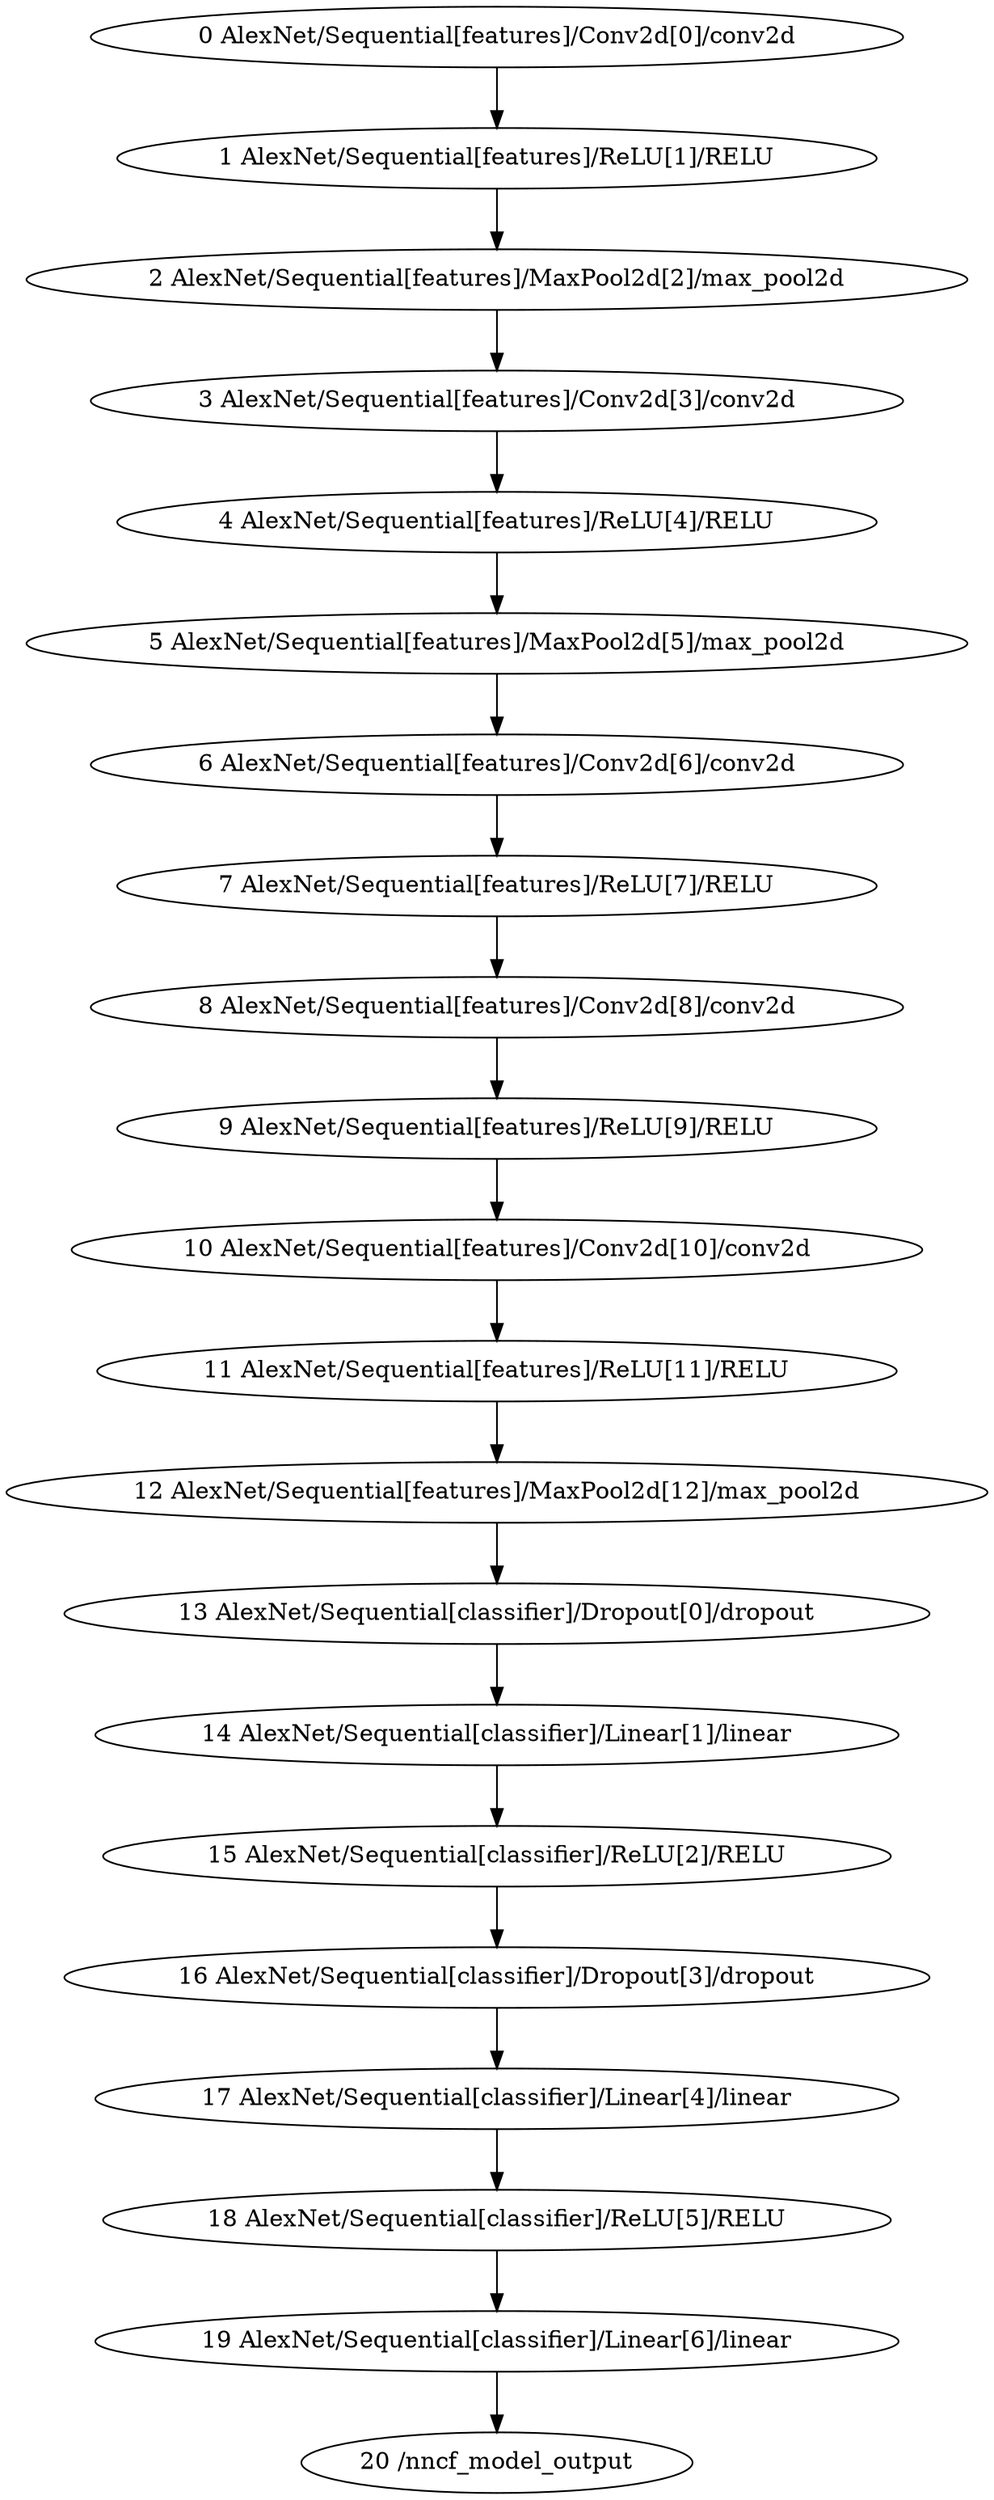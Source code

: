 strict digraph  {
"0 AlexNet/Sequential[features]/Conv2d[0]/conv2d" [id=0, scope="AlexNet/Sequential[features]/Conv2d[0]", type=conv2d];
"1 AlexNet/Sequential[features]/ReLU[1]/RELU" [id=1, scope="AlexNet/Sequential[features]/ReLU[1]", type=RELU];
"2 AlexNet/Sequential[features]/MaxPool2d[2]/max_pool2d" [id=2, scope="AlexNet/Sequential[features]/MaxPool2d[2]", type=max_pool2d];
"3 AlexNet/Sequential[features]/Conv2d[3]/conv2d" [id=3, scope="AlexNet/Sequential[features]/Conv2d[3]", type=conv2d];
"4 AlexNet/Sequential[features]/ReLU[4]/RELU" [id=4, scope="AlexNet/Sequential[features]/ReLU[4]", type=RELU];
"5 AlexNet/Sequential[features]/MaxPool2d[5]/max_pool2d" [id=5, scope="AlexNet/Sequential[features]/MaxPool2d[5]", type=max_pool2d];
"6 AlexNet/Sequential[features]/Conv2d[6]/conv2d" [id=6, scope="AlexNet/Sequential[features]/Conv2d[6]", type=conv2d];
"7 AlexNet/Sequential[features]/ReLU[7]/RELU" [id=7, scope="AlexNet/Sequential[features]/ReLU[7]", type=RELU];
"8 AlexNet/Sequential[features]/Conv2d[8]/conv2d" [id=8, scope="AlexNet/Sequential[features]/Conv2d[8]", type=conv2d];
"9 AlexNet/Sequential[features]/ReLU[9]/RELU" [id=9, scope="AlexNet/Sequential[features]/ReLU[9]", type=RELU];
"10 AlexNet/Sequential[features]/Conv2d[10]/conv2d" [id=10, scope="AlexNet/Sequential[features]/Conv2d[10]", type=conv2d];
"11 AlexNet/Sequential[features]/ReLU[11]/RELU" [id=11, scope="AlexNet/Sequential[features]/ReLU[11]", type=RELU];
"12 AlexNet/Sequential[features]/MaxPool2d[12]/max_pool2d" [id=12, scope="AlexNet/Sequential[features]/MaxPool2d[12]", type=max_pool2d];
"13 AlexNet/Sequential[classifier]/Dropout[0]/dropout" [id=13, scope="AlexNet/Sequential[classifier]/Dropout[0]", type=dropout];
"14 AlexNet/Sequential[classifier]/Linear[1]/linear" [id=14, scope="AlexNet/Sequential[classifier]/Linear[1]", type=linear];
"15 AlexNet/Sequential[classifier]/ReLU[2]/RELU" [id=15, scope="AlexNet/Sequential[classifier]/ReLU[2]", type=RELU];
"16 AlexNet/Sequential[classifier]/Dropout[3]/dropout" [id=16, scope="AlexNet/Sequential[classifier]/Dropout[3]", type=dropout];
"17 AlexNet/Sequential[classifier]/Linear[4]/linear" [id=17, scope="AlexNet/Sequential[classifier]/Linear[4]", type=linear];
"18 AlexNet/Sequential[classifier]/ReLU[5]/RELU" [id=18, scope="AlexNet/Sequential[classifier]/ReLU[5]", type=RELU];
"19 AlexNet/Sequential[classifier]/Linear[6]/linear" [id=19, scope="AlexNet/Sequential[classifier]/Linear[6]", type=linear];
"20 /nncf_model_output" [id=20, scope="", type=nncf_model_output];
"0 AlexNet/Sequential[features]/Conv2d[0]/conv2d" -> "1 AlexNet/Sequential[features]/ReLU[1]/RELU";
"1 AlexNet/Sequential[features]/ReLU[1]/RELU" -> "2 AlexNet/Sequential[features]/MaxPool2d[2]/max_pool2d";
"2 AlexNet/Sequential[features]/MaxPool2d[2]/max_pool2d" -> "3 AlexNet/Sequential[features]/Conv2d[3]/conv2d";
"3 AlexNet/Sequential[features]/Conv2d[3]/conv2d" -> "4 AlexNet/Sequential[features]/ReLU[4]/RELU";
"4 AlexNet/Sequential[features]/ReLU[4]/RELU" -> "5 AlexNet/Sequential[features]/MaxPool2d[5]/max_pool2d";
"5 AlexNet/Sequential[features]/MaxPool2d[5]/max_pool2d" -> "6 AlexNet/Sequential[features]/Conv2d[6]/conv2d";
"6 AlexNet/Sequential[features]/Conv2d[6]/conv2d" -> "7 AlexNet/Sequential[features]/ReLU[7]/RELU";
"7 AlexNet/Sequential[features]/ReLU[7]/RELU" -> "8 AlexNet/Sequential[features]/Conv2d[8]/conv2d";
"8 AlexNet/Sequential[features]/Conv2d[8]/conv2d" -> "9 AlexNet/Sequential[features]/ReLU[9]/RELU";
"9 AlexNet/Sequential[features]/ReLU[9]/RELU" -> "10 AlexNet/Sequential[features]/Conv2d[10]/conv2d";
"10 AlexNet/Sequential[features]/Conv2d[10]/conv2d" -> "11 AlexNet/Sequential[features]/ReLU[11]/RELU";
"11 AlexNet/Sequential[features]/ReLU[11]/RELU" -> "12 AlexNet/Sequential[features]/MaxPool2d[12]/max_pool2d";
"12 AlexNet/Sequential[features]/MaxPool2d[12]/max_pool2d" -> "13 AlexNet/Sequential[classifier]/Dropout[0]/dropout";
"13 AlexNet/Sequential[classifier]/Dropout[0]/dropout" -> "14 AlexNet/Sequential[classifier]/Linear[1]/linear";
"14 AlexNet/Sequential[classifier]/Linear[1]/linear" -> "15 AlexNet/Sequential[classifier]/ReLU[2]/RELU";
"15 AlexNet/Sequential[classifier]/ReLU[2]/RELU" -> "16 AlexNet/Sequential[classifier]/Dropout[3]/dropout";
"16 AlexNet/Sequential[classifier]/Dropout[3]/dropout" -> "17 AlexNet/Sequential[classifier]/Linear[4]/linear";
"17 AlexNet/Sequential[classifier]/Linear[4]/linear" -> "18 AlexNet/Sequential[classifier]/ReLU[5]/RELU";
"18 AlexNet/Sequential[classifier]/ReLU[5]/RELU" -> "19 AlexNet/Sequential[classifier]/Linear[6]/linear";
"19 AlexNet/Sequential[classifier]/Linear[6]/linear" -> "20 /nncf_model_output";
}
